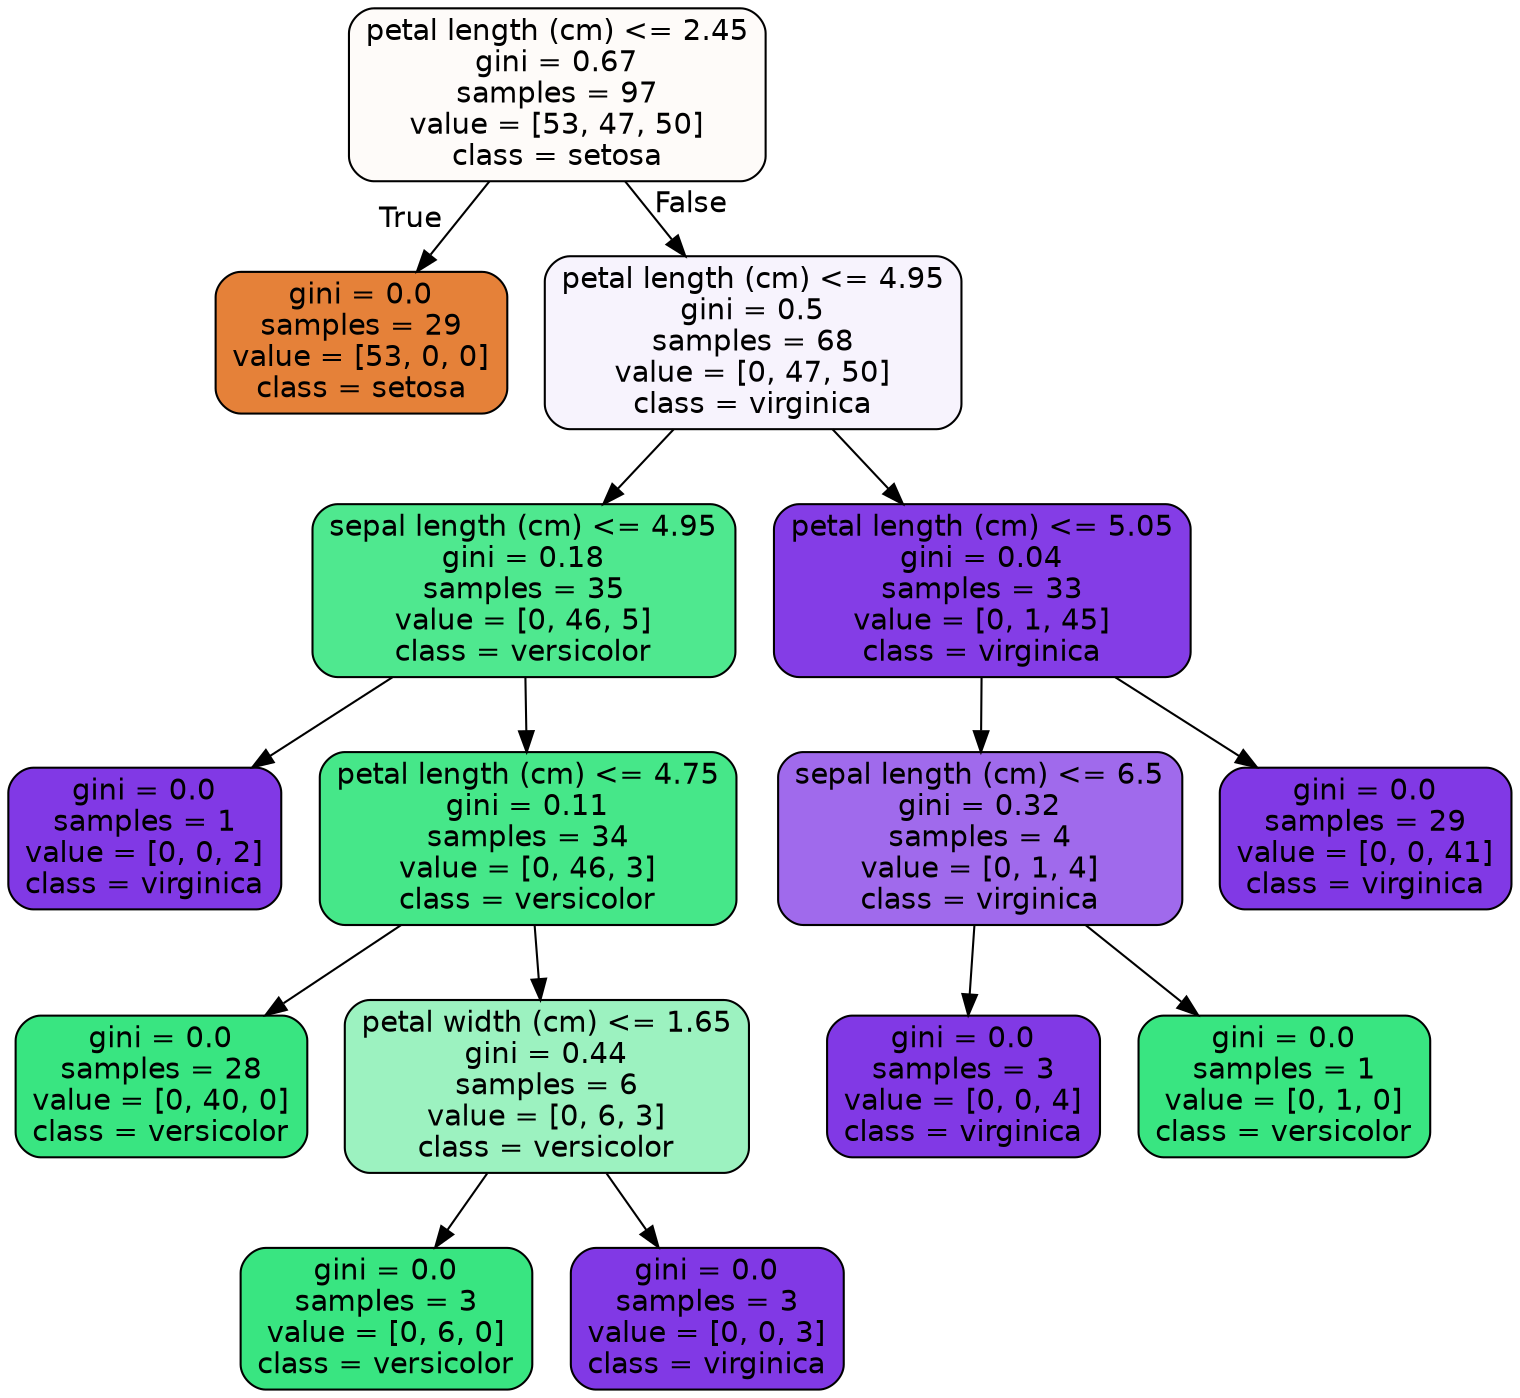 digraph Tree {
node [shape=box, style="filled, rounded", color="black", fontname=helvetica] ;
edge [fontname=helvetica] ;
0 [label="petal length (cm) <= 2.45\ngini = 0.67\nsamples = 97\nvalue = [53, 47, 50]\nclass = setosa", fillcolor="#fefbf9"] ;
1 [label="gini = 0.0\nsamples = 29\nvalue = [53, 0, 0]\nclass = setosa", fillcolor="#e58139"] ;
0 -> 1 [labeldistance=2.5, labelangle=45, headlabel="True"] ;
2 [label="petal length (cm) <= 4.95\ngini = 0.5\nsamples = 68\nvalue = [0, 47, 50]\nclass = virginica", fillcolor="#f7f3fd"] ;
0 -> 2 [labeldistance=2.5, labelangle=-45, headlabel="False"] ;
3 [label="sepal length (cm) <= 4.95\ngini = 0.18\nsamples = 35\nvalue = [0, 46, 5]\nclass = versicolor", fillcolor="#4fe88f"] ;
2 -> 3 ;
4 [label="gini = 0.0\nsamples = 1\nvalue = [0, 0, 2]\nclass = virginica", fillcolor="#8139e5"] ;
3 -> 4 ;
5 [label="petal length (cm) <= 4.75\ngini = 0.11\nsamples = 34\nvalue = [0, 46, 3]\nclass = versicolor", fillcolor="#46e789"] ;
3 -> 5 ;
6 [label="gini = 0.0\nsamples = 28\nvalue = [0, 40, 0]\nclass = versicolor", fillcolor="#39e581"] ;
5 -> 6 ;
7 [label="petal width (cm) <= 1.65\ngini = 0.44\nsamples = 6\nvalue = [0, 6, 3]\nclass = versicolor", fillcolor="#9cf2c0"] ;
5 -> 7 ;
8 [label="gini = 0.0\nsamples = 3\nvalue = [0, 6, 0]\nclass = versicolor", fillcolor="#39e581"] ;
7 -> 8 ;
9 [label="gini = 0.0\nsamples = 3\nvalue = [0, 0, 3]\nclass = virginica", fillcolor="#8139e5"] ;
7 -> 9 ;
10 [label="petal length (cm) <= 5.05\ngini = 0.04\nsamples = 33\nvalue = [0, 1, 45]\nclass = virginica", fillcolor="#843de6"] ;
2 -> 10 ;
11 [label="sepal length (cm) <= 6.5\ngini = 0.32\nsamples = 4\nvalue = [0, 1, 4]\nclass = virginica", fillcolor="#a06aec"] ;
10 -> 11 ;
12 [label="gini = 0.0\nsamples = 3\nvalue = [0, 0, 4]\nclass = virginica", fillcolor="#8139e5"] ;
11 -> 12 ;
13 [label="gini = 0.0\nsamples = 1\nvalue = [0, 1, 0]\nclass = versicolor", fillcolor="#39e581"] ;
11 -> 13 ;
14 [label="gini = 0.0\nsamples = 29\nvalue = [0, 0, 41]\nclass = virginica", fillcolor="#8139e5"] ;
10 -> 14 ;
}
